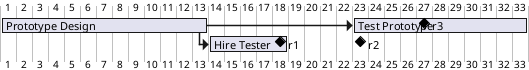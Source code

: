 @startgantt
[Prototype Design] lasts 13 days
[Test Prototype] lasts 4 days and 1 week
[Test Prototype] starts 1 week and 2 days after [Prototype Design]'s end
[Hire Tester] starts at [Prototype Design]'s end and lasts 5 days
[Test Prototype] displays on same row as [Prototype Design]

[r1] happens on 5 days after [Prototype Design]'s end
[r2] happens on 5 days after [r1]'s end
[r3] happens on 4 days after [r2]'s end
[r2] displays on same row as [r1]

[r3] displays on same row as [Test Prototype]
[Hire Tester] displays on same row as [r1]

@endgantt